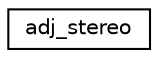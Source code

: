 digraph "Graphical Class Hierarchy"
{
  edge [fontname="Helvetica",fontsize="10",labelfontname="Helvetica",labelfontsize="10"];
  node [fontname="Helvetica",fontsize="10",shape=record];
  rankdir="LR";
  Node1 [label="adj_stereo",height=0.2,width=0.4,color="black", fillcolor="white", style="filled",URL="$structadj__stereo.html"];
}
